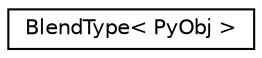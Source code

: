 digraph G
{
  edge [fontname="Helvetica",fontsize="10",labelfontname="Helvetica",labelfontsize="10"];
  node [fontname="Helvetica",fontsize="10",shape=record];
  rankdir=LR;
  Node1 [label="BlendType\< PyObj \>",height=0.2,width=0.4,color="black", fillcolor="white", style="filled",URL="$d0/d37/classBlendType.html"];
}
